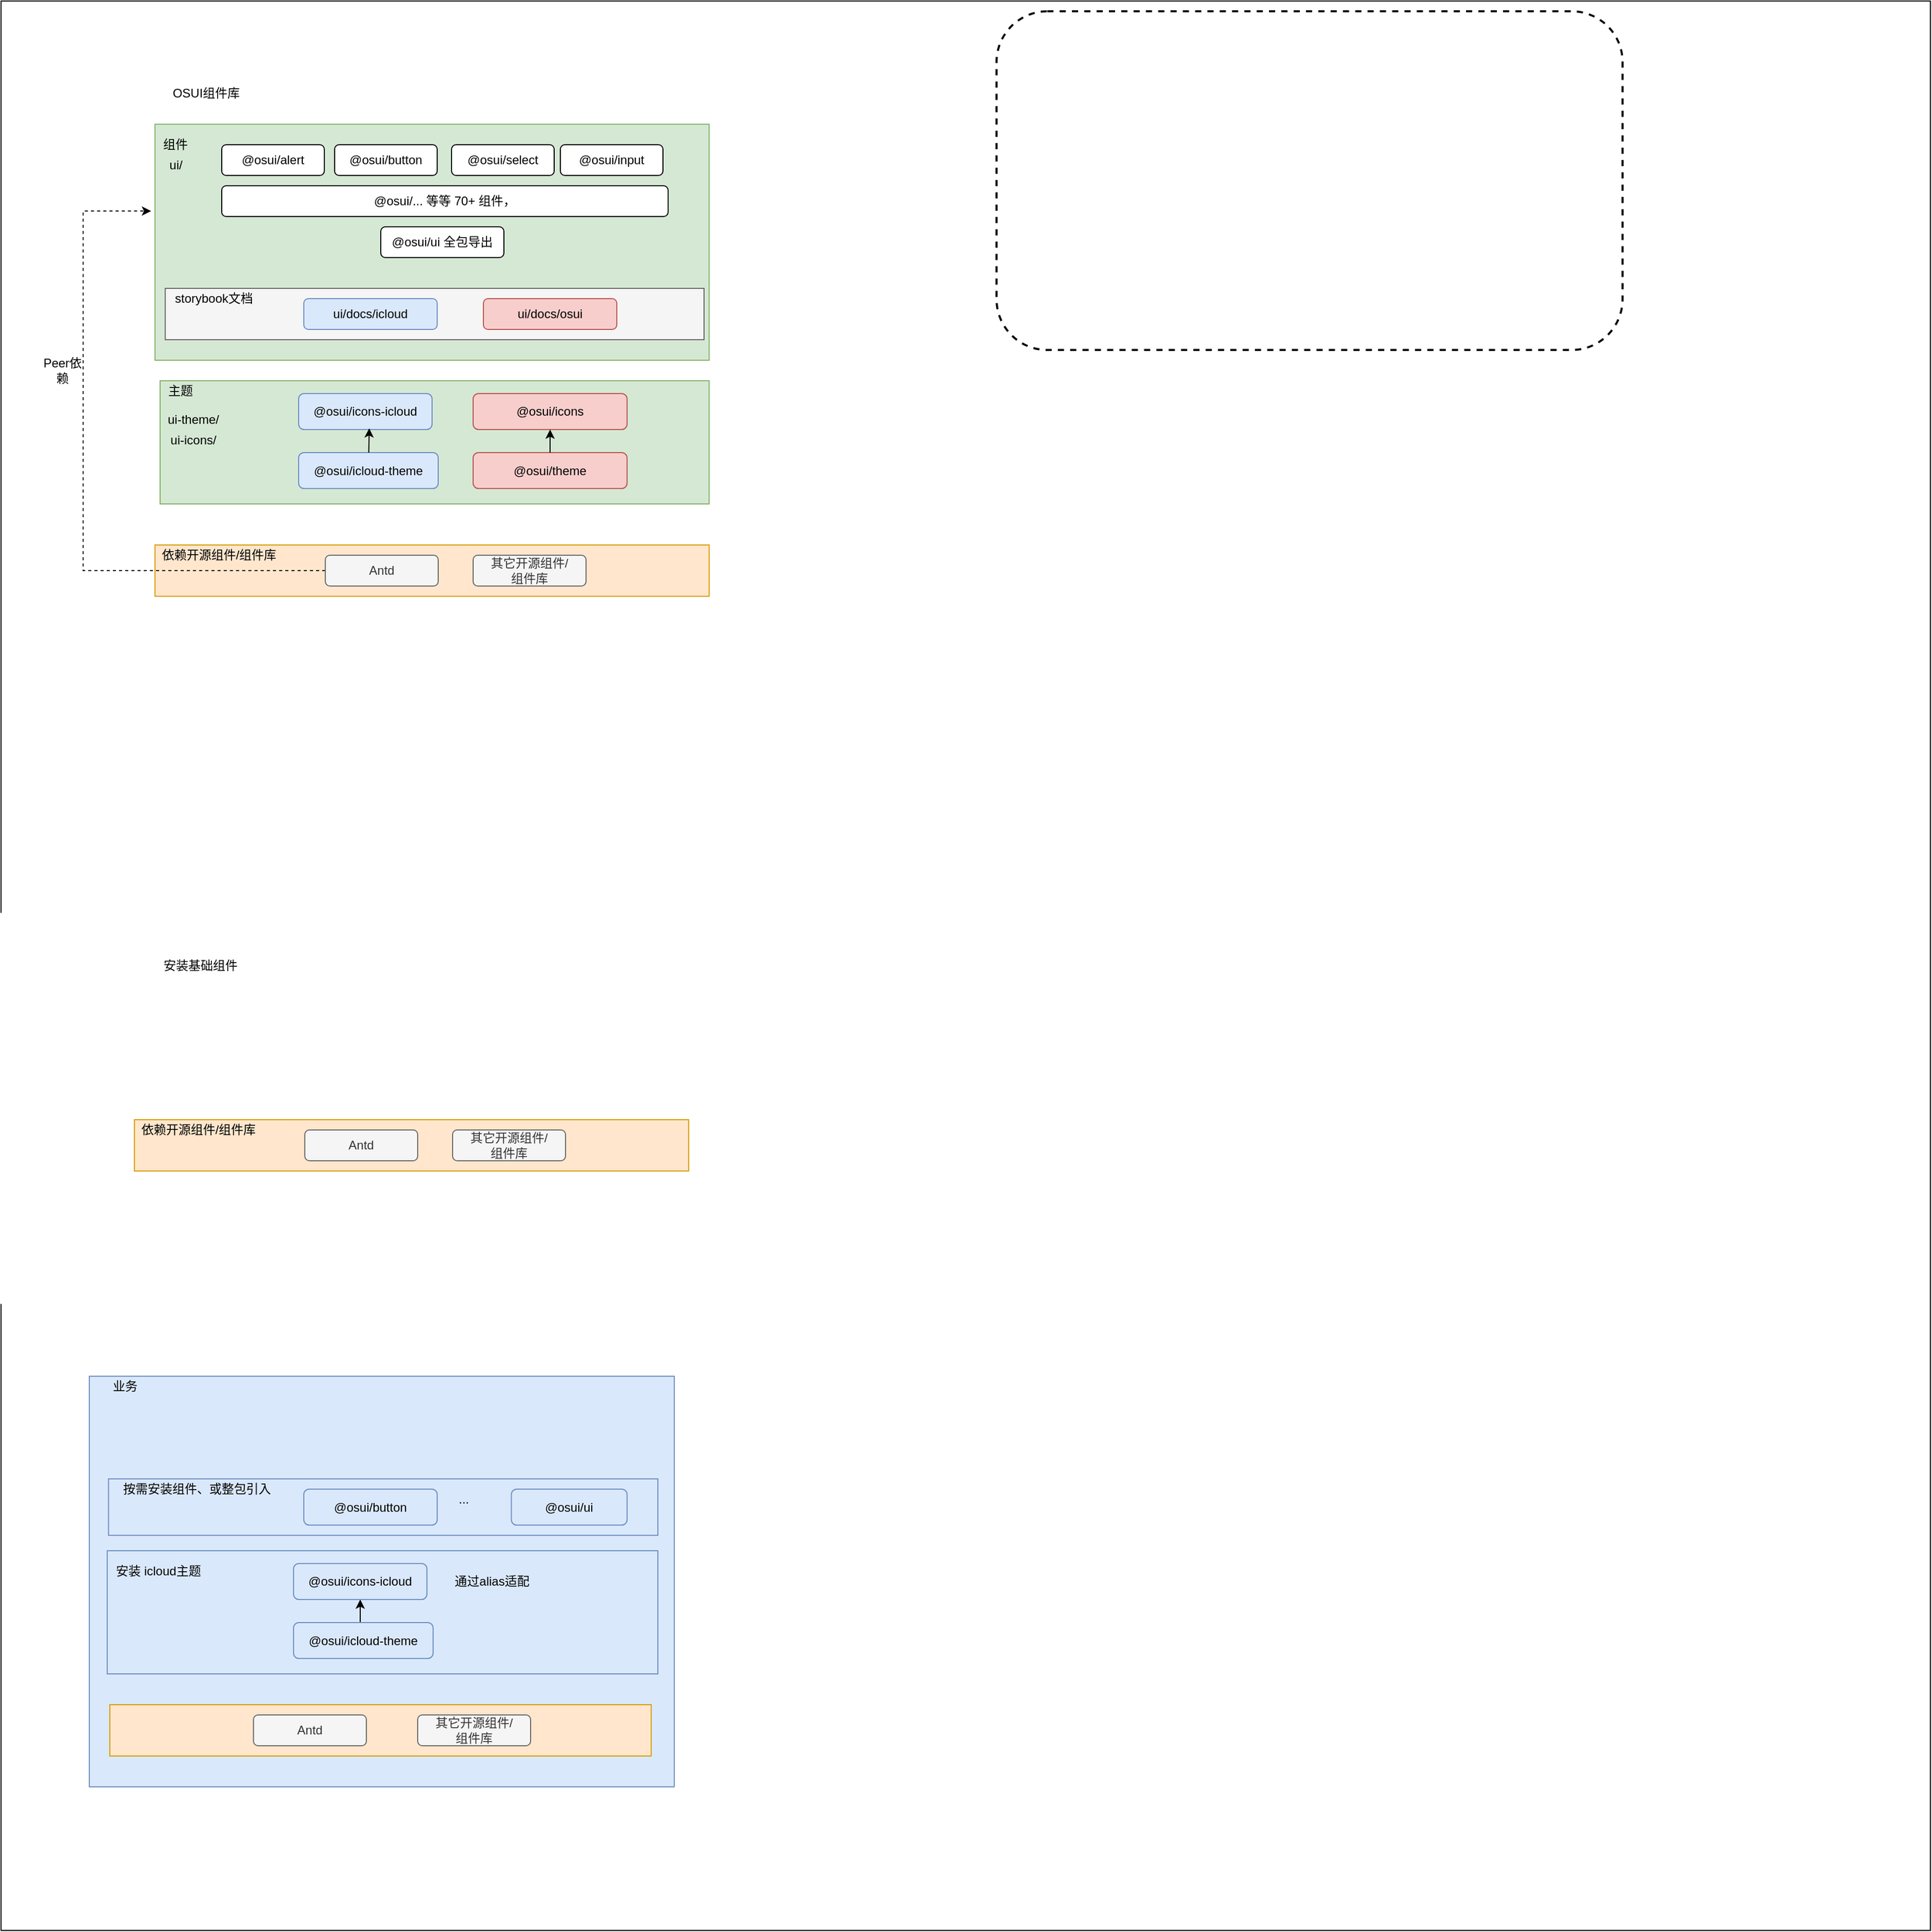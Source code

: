 <mxfile version="14.4.2" type="github">
  <diagram id="XPLFFR-Bo0P25hXXvaHo" name="Page-1">
    <mxGraphModel dx="788" dy="1687" grid="1" gridSize="10" guides="1" tooltips="1" connect="1" arrows="1" fold="1" page="1" pageScale="1" pageWidth="827" pageHeight="1169" math="0" shadow="0">
      <root>
        <mxCell id="0" />
        <mxCell id="1" parent="0" />
        <mxCell id="aSzT6GV53Bfr9ky1lihp-1" value="" style="whiteSpace=wrap;html=1;aspect=fixed;" vertex="1" parent="1">
          <mxGeometry x="20" y="-120" width="1880" height="1880" as="geometry" />
        </mxCell>
        <mxCell id="aSzT6GV53Bfr9ky1lihp-2" value="" style="rounded=0;whiteSpace=wrap;html=1;align=left;fillColor=#ffe6cc;strokeColor=#d79b00;" vertex="1" parent="1">
          <mxGeometry x="170" y="410" width="540" height="50" as="geometry" />
        </mxCell>
        <mxCell id="aSzT6GV53Bfr9ky1lihp-50" style="edgeStyle=elbowEdgeStyle;rounded=0;orthogonalLoop=1;jettySize=auto;html=1;dashed=1;entryX=-0.007;entryY=0.368;entryDx=0;entryDy=0;entryPerimeter=0;" edge="1" parent="1" source="aSzT6GV53Bfr9ky1lihp-4" target="aSzT6GV53Bfr9ky1lihp-17">
          <mxGeometry relative="1" as="geometry">
            <Array as="points">
              <mxPoint x="100" y="260" />
            </Array>
          </mxGeometry>
        </mxCell>
        <mxCell id="aSzT6GV53Bfr9ky1lihp-4" value="Antd" style="rounded=1;whiteSpace=wrap;html=1;fillColor=#f5f5f5;strokeColor=#666666;fontColor=#333333;" vertex="1" parent="1">
          <mxGeometry x="336" y="420" width="110" height="30" as="geometry" />
        </mxCell>
        <mxCell id="aSzT6GV53Bfr9ky1lihp-7" value="其它开源组件/&lt;br&gt;组件库" style="rounded=1;whiteSpace=wrap;html=1;fillColor=#f5f5f5;strokeColor=#666666;fontColor=#333333;" vertex="1" parent="1">
          <mxGeometry x="480" y="420" width="110" height="30" as="geometry" />
        </mxCell>
        <mxCell id="aSzT6GV53Bfr9ky1lihp-8" value="" style="rounded=0;whiteSpace=wrap;html=1;align=left;fillColor=#d5e8d4;strokeColor=#82b366;" vertex="1" parent="1">
          <mxGeometry x="175" y="250" width="535" height="120" as="geometry" />
        </mxCell>
        <mxCell id="aSzT6GV53Bfr9ky1lihp-9" value="@osui/icloud-theme" style="rounded=1;whiteSpace=wrap;html=1;fillColor=#dae8fc;strokeColor=#6c8ebf;" vertex="1" parent="1">
          <mxGeometry x="310" y="320" width="136" height="35" as="geometry" />
        </mxCell>
        <mxCell id="aSzT6GV53Bfr9ky1lihp-10" value="@osui/theme" style="rounded=1;whiteSpace=wrap;html=1;fillColor=#f8cecc;strokeColor=#b85450;" vertex="1" parent="1">
          <mxGeometry x="480" y="320" width="150" height="35" as="geometry" />
        </mxCell>
        <mxCell id="aSzT6GV53Bfr9ky1lihp-11" value="主题" style="text;html=1;strokeColor=none;fillColor=none;align=center;verticalAlign=middle;whiteSpace=wrap;rounded=0;" vertex="1" parent="1">
          <mxGeometry x="175" y="250" width="40" height="20" as="geometry" />
        </mxCell>
        <mxCell id="aSzT6GV53Bfr9ky1lihp-12" value="依赖开源组件/组件库" style="text;html=1;strokeColor=none;fillColor=none;align=center;verticalAlign=middle;whiteSpace=wrap;rounded=0;" vertex="1" parent="1">
          <mxGeometry x="175" y="410" width="115" height="20" as="geometry" />
        </mxCell>
        <mxCell id="aSzT6GV53Bfr9ky1lihp-13" value="@osui/icons-icloud" style="rounded=1;whiteSpace=wrap;html=1;fillColor=#dae8fc;strokeColor=#6c8ebf;" vertex="1" parent="1">
          <mxGeometry x="310" y="262.5" width="130" height="35" as="geometry" />
        </mxCell>
        <mxCell id="aSzT6GV53Bfr9ky1lihp-14" value="@osui/icons" style="rounded=1;whiteSpace=wrap;html=1;fillColor=#f8cecc;strokeColor=#b85450;" vertex="1" parent="1">
          <mxGeometry x="480" y="262.5" width="150" height="35" as="geometry" />
        </mxCell>
        <mxCell id="aSzT6GV53Bfr9ky1lihp-15" value="" style="endArrow=classic;html=1;entryX=0.529;entryY=0.967;entryDx=0;entryDy=0;entryPerimeter=0;" edge="1" parent="1" source="aSzT6GV53Bfr9ky1lihp-9" target="aSzT6GV53Bfr9ky1lihp-13">
          <mxGeometry width="50" height="50" relative="1" as="geometry">
            <mxPoint x="420" y="310" as="sourcePoint" />
            <mxPoint x="470" y="260" as="targetPoint" />
          </mxGeometry>
        </mxCell>
        <mxCell id="aSzT6GV53Bfr9ky1lihp-16" value="" style="endArrow=classic;html=1;entryX=0.5;entryY=1;entryDx=0;entryDy=0;exitX=0.5;exitY=0;exitDx=0;exitDy=0;" edge="1" parent="1" source="aSzT6GV53Bfr9ky1lihp-10" target="aSzT6GV53Bfr9ky1lihp-14">
          <mxGeometry width="50" height="50" relative="1" as="geometry">
            <mxPoint x="420" y="310" as="sourcePoint" />
            <mxPoint x="470" y="260" as="targetPoint" />
          </mxGeometry>
        </mxCell>
        <mxCell id="aSzT6GV53Bfr9ky1lihp-17" value="" style="rounded=0;whiteSpace=wrap;html=1;align=left;fillColor=#d5e8d4;strokeColor=#82b366;" vertex="1" parent="1">
          <mxGeometry x="170" width="540" height="230" as="geometry" />
        </mxCell>
        <mxCell id="aSzT6GV53Bfr9ky1lihp-19" value="组件" style="text;html=1;strokeColor=none;fillColor=none;align=center;verticalAlign=middle;whiteSpace=wrap;rounded=0;" vertex="1" parent="1">
          <mxGeometry x="170" y="10" width="40" height="20" as="geometry" />
        </mxCell>
        <mxCell id="aSzT6GV53Bfr9ky1lihp-20" value="@osui/alert" style="rounded=1;whiteSpace=wrap;html=1;" vertex="1" parent="1">
          <mxGeometry x="235" y="20" width="100" height="30" as="geometry" />
        </mxCell>
        <mxCell id="aSzT6GV53Bfr9ky1lihp-21" value="@osui/button" style="rounded=1;whiteSpace=wrap;html=1;" vertex="1" parent="1">
          <mxGeometry x="345" y="20" width="100" height="30" as="geometry" />
        </mxCell>
        <mxCell id="aSzT6GV53Bfr9ky1lihp-22" value="@osui/select" style="rounded=1;whiteSpace=wrap;html=1;" vertex="1" parent="1">
          <mxGeometry x="459" y="20" width="100" height="30" as="geometry" />
        </mxCell>
        <mxCell id="aSzT6GV53Bfr9ky1lihp-23" value="@osui/input" style="rounded=1;whiteSpace=wrap;html=1;" vertex="1" parent="1">
          <mxGeometry x="565" y="20" width="100" height="30" as="geometry" />
        </mxCell>
        <mxCell id="aSzT6GV53Bfr9ky1lihp-24" value="@osui/... 等等 70+ 组件，" style="rounded=1;whiteSpace=wrap;html=1;" vertex="1" parent="1">
          <mxGeometry x="235" y="60" width="435" height="30" as="geometry" />
        </mxCell>
        <mxCell id="aSzT6GV53Bfr9ky1lihp-30" value="" style="shape=ext;rounded=1;html=1;whiteSpace=wrap;dashed=1;fillColor=none;strokeWidth=2;" vertex="1" parent="1">
          <mxGeometry x="990" y="-110" width="610" height="330" as="geometry" />
        </mxCell>
        <mxCell id="aSzT6GV53Bfr9ky1lihp-32" value="@osui/ui 全包导出" style="rounded=1;whiteSpace=wrap;html=1;" vertex="1" parent="1">
          <mxGeometry x="390" y="100" width="120" height="30" as="geometry" />
        </mxCell>
        <mxCell id="aSzT6GV53Bfr9ky1lihp-34" value="" style="rounded=0;whiteSpace=wrap;html=1;align=left;fillColor=#f5f5f5;strokeColor=#666666;fontColor=#333333;" vertex="1" parent="1">
          <mxGeometry x="180" y="160" width="525" height="50" as="geometry" />
        </mxCell>
        <mxCell id="aSzT6GV53Bfr9ky1lihp-35" value="storybook文档" style="text;html=1;strokeColor=none;fillColor=none;align=center;verticalAlign=middle;whiteSpace=wrap;rounded=0;" vertex="1" parent="1">
          <mxGeometry x="180" y="160" width="95" height="20" as="geometry" />
        </mxCell>
        <mxCell id="aSzT6GV53Bfr9ky1lihp-36" value="ui/docs/icloud" style="rounded=1;whiteSpace=wrap;html=1;fillColor=#dae8fc;strokeColor=#6c8ebf;" vertex="1" parent="1">
          <mxGeometry x="315" y="170" width="130" height="30" as="geometry" />
        </mxCell>
        <mxCell id="aSzT6GV53Bfr9ky1lihp-37" value="ui/docs/osui" style="rounded=1;whiteSpace=wrap;html=1;fillColor=#f8cecc;strokeColor=#b85450;" vertex="1" parent="1">
          <mxGeometry x="490" y="170" width="130" height="30" as="geometry" />
        </mxCell>
        <mxCell id="aSzT6GV53Bfr9ky1lihp-38" value="ui-theme/" style="text;html=1;strokeColor=none;fillColor=none;align=center;verticalAlign=middle;whiteSpace=wrap;rounded=0;" vertex="1" parent="1">
          <mxGeometry x="175" y="277.5" width="65" height="20" as="geometry" />
        </mxCell>
        <mxCell id="aSzT6GV53Bfr9ky1lihp-39" value="ui-icons/" style="text;html=1;strokeColor=none;fillColor=none;align=center;verticalAlign=middle;whiteSpace=wrap;rounded=0;" vertex="1" parent="1">
          <mxGeometry x="175" y="297.5" width="65" height="20" as="geometry" />
        </mxCell>
        <mxCell id="aSzT6GV53Bfr9ky1lihp-41" value="ui/" style="text;html=1;strokeColor=none;fillColor=none;align=center;verticalAlign=middle;whiteSpace=wrap;rounded=0;" vertex="1" parent="1">
          <mxGeometry x="157.5" y="30" width="65" height="20" as="geometry" />
        </mxCell>
        <mxCell id="aSzT6GV53Bfr9ky1lihp-43" value="OSUI组件库" style="text;html=1;strokeColor=none;fillColor=none;align=center;verticalAlign=middle;whiteSpace=wrap;rounded=0;" vertex="1" parent="1">
          <mxGeometry x="170" y="-40" width="100" height="20" as="geometry" />
        </mxCell>
        <mxCell id="aSzT6GV53Bfr9ky1lihp-51" value="Peer依赖" style="text;html=1;strokeColor=none;fillColor=none;align=center;verticalAlign=middle;whiteSpace=wrap;rounded=0;dashed=1;" vertex="1" parent="1">
          <mxGeometry x="60" y="230" width="40" height="20" as="geometry" />
        </mxCell>
        <mxCell id="aSzT6GV53Bfr9ky1lihp-54" value="" style="rounded=0;whiteSpace=wrap;html=1;align=left;fillColor=#ffe6cc;strokeColor=#d79b00;" vertex="1" parent="1">
          <mxGeometry x="150" y="970" width="540" height="50" as="geometry" />
        </mxCell>
        <mxCell id="aSzT6GV53Bfr9ky1lihp-55" value="Antd" style="rounded=1;whiteSpace=wrap;html=1;fillColor=#f5f5f5;strokeColor=#666666;fontColor=#333333;" vertex="1" parent="1">
          <mxGeometry x="316" y="980" width="110" height="30" as="geometry" />
        </mxCell>
        <mxCell id="aSzT6GV53Bfr9ky1lihp-56" value="其它开源组件/&lt;br&gt;组件库" style="rounded=1;whiteSpace=wrap;html=1;fillColor=#f5f5f5;strokeColor=#666666;fontColor=#333333;" vertex="1" parent="1">
          <mxGeometry x="460" y="980" width="110" height="30" as="geometry" />
        </mxCell>
        <mxCell id="aSzT6GV53Bfr9ky1lihp-57" value="依赖开源组件/组件库" style="text;html=1;strokeColor=none;fillColor=none;align=center;verticalAlign=middle;whiteSpace=wrap;rounded=0;" vertex="1" parent="1">
          <mxGeometry x="155" y="970" width="115" height="20" as="geometry" />
        </mxCell>
        <mxCell id="aSzT6GV53Bfr9ky1lihp-59" value="" style="rounded=0;whiteSpace=wrap;html=1;align=left;fillColor=#dae8fc;strokeColor=#6c8ebf;" vertex="1" parent="1">
          <mxGeometry x="106" y="1220" width="570" height="400" as="geometry" />
        </mxCell>
        <mxCell id="aSzT6GV53Bfr9ky1lihp-61" value="业务" style="text;html=1;strokeColor=none;fillColor=none;align=center;verticalAlign=middle;whiteSpace=wrap;rounded=0;" vertex="1" parent="1">
          <mxGeometry x="106" y="1220" width="70" height="20" as="geometry" />
        </mxCell>
        <mxCell id="aSzT6GV53Bfr9ky1lihp-66" value="" style="rounded=0;whiteSpace=wrap;html=1;align=left;fillColor=#ffe6cc;strokeColor=#d79b00;" vertex="1" parent="1">
          <mxGeometry x="126" y="1540" width="527.5" height="50" as="geometry" />
        </mxCell>
        <mxCell id="aSzT6GV53Bfr9ky1lihp-67" value="Antd" style="rounded=1;whiteSpace=wrap;html=1;fillColor=#f5f5f5;strokeColor=#666666;fontColor=#333333;" vertex="1" parent="1">
          <mxGeometry x="266" y="1550" width="110" height="30" as="geometry" />
        </mxCell>
        <mxCell id="aSzT6GV53Bfr9ky1lihp-68" value="其它开源组件/&lt;br&gt;组件库" style="rounded=1;whiteSpace=wrap;html=1;fillColor=#f5f5f5;strokeColor=#666666;fontColor=#333333;" vertex="1" parent="1">
          <mxGeometry x="426" y="1550" width="110" height="30" as="geometry" />
        </mxCell>
        <mxCell id="aSzT6GV53Bfr9ky1lihp-69" value="安装基础组件" style="text;html=1;strokeColor=none;fillColor=none;align=center;verticalAlign=middle;whiteSpace=wrap;rounded=0;dashed=1;" vertex="1" parent="1">
          <mxGeometry x="167.5" y="810" width="92.5" height="20" as="geometry" />
        </mxCell>
        <mxCell id="aSzT6GV53Bfr9ky1lihp-70" value="" style="rounded=0;whiteSpace=wrap;html=1;align=left;fillColor=#dae8fc;strokeColor=#6c8ebf;" vertex="1" parent="1">
          <mxGeometry x="123.5" y="1390" width="536.5" height="120" as="geometry" />
        </mxCell>
        <mxCell id="aSzT6GV53Bfr9ky1lihp-71" value="安装 icloud主题" style="text;html=1;strokeColor=none;fillColor=none;align=center;verticalAlign=middle;whiteSpace=wrap;rounded=0;" vertex="1" parent="1">
          <mxGeometry x="121" y="1400" width="105" height="20" as="geometry" />
        </mxCell>
        <mxCell id="aSzT6GV53Bfr9ky1lihp-74" value="" style="edgeStyle=elbowEdgeStyle;rounded=0;orthogonalLoop=1;jettySize=auto;html=1;" edge="1" parent="1" source="aSzT6GV53Bfr9ky1lihp-72" target="aSzT6GV53Bfr9ky1lihp-73">
          <mxGeometry relative="1" as="geometry" />
        </mxCell>
        <mxCell id="aSzT6GV53Bfr9ky1lihp-72" value="@osui/icloud-theme" style="rounded=1;whiteSpace=wrap;html=1;fillColor=#dae8fc;strokeColor=#6c8ebf;" vertex="1" parent="1">
          <mxGeometry x="305" y="1460" width="136" height="35" as="geometry" />
        </mxCell>
        <mxCell id="aSzT6GV53Bfr9ky1lihp-73" value="@osui/icons-icloud" style="rounded=1;whiteSpace=wrap;html=1;fillColor=#dae8fc;strokeColor=#6c8ebf;" vertex="1" parent="1">
          <mxGeometry x="305" y="1402.5" width="130" height="35" as="geometry" />
        </mxCell>
        <mxCell id="aSzT6GV53Bfr9ky1lihp-75" value="通过alias适配" style="text;html=1;strokeColor=none;fillColor=none;align=center;verticalAlign=middle;whiteSpace=wrap;rounded=0;dashed=1;" vertex="1" parent="1">
          <mxGeometry x="451" y="1410" width="95" height="20" as="geometry" />
        </mxCell>
        <mxCell id="aSzT6GV53Bfr9ky1lihp-76" value="" style="rounded=0;whiteSpace=wrap;html=1;align=left;fillColor=#dae8fc;strokeColor=#6c8ebf;" vertex="1" parent="1">
          <mxGeometry x="124.75" y="1320" width="535.25" height="55" as="geometry" />
        </mxCell>
        <mxCell id="aSzT6GV53Bfr9ky1lihp-78" value="按需安装组件、或整包引入" style="text;html=1;strokeColor=none;fillColor=none;align=center;verticalAlign=middle;whiteSpace=wrap;rounded=0;" vertex="1" parent="1">
          <mxGeometry x="123.5" y="1320" width="174" height="20" as="geometry" />
        </mxCell>
        <mxCell id="aSzT6GV53Bfr9ky1lihp-79" value="@osui/button" style="rounded=1;whiteSpace=wrap;html=1;fillColor=#dae8fc;strokeColor=#6c8ebf;" vertex="1" parent="1">
          <mxGeometry x="315" y="1330" width="130" height="35" as="geometry" />
        </mxCell>
        <mxCell id="aSzT6GV53Bfr9ky1lihp-80" value="@osui/ui" style="rounded=1;whiteSpace=wrap;html=1;fillColor=#dae8fc;strokeColor=#6c8ebf;" vertex="1" parent="1">
          <mxGeometry x="517.25" y="1330" width="112.75" height="35" as="geometry" />
        </mxCell>
        <mxCell id="aSzT6GV53Bfr9ky1lihp-81" value="..." style="text;html=1;strokeColor=none;fillColor=none;align=center;verticalAlign=middle;whiteSpace=wrap;rounded=0;dashed=1;" vertex="1" parent="1">
          <mxGeometry x="451" y="1330" width="40" height="20" as="geometry" />
        </mxCell>
      </root>
    </mxGraphModel>
  </diagram>
</mxfile>
